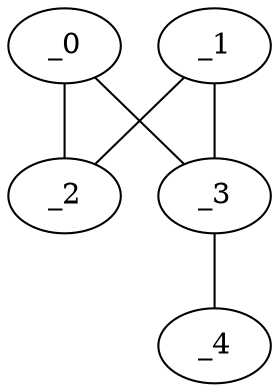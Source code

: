 graph KP1_0135 {
	_0	 [x="0.709417",
		y="3.05121"];
	_2	 [x="1.08999",
		y="1.16971"];
	_0 -- _2;
	_3	 [x="-0.0290642",
		y="2.10053"];
	_0 -- _3;
	_1	 [x="2.44274",
		y="2.71928"];
	_1 -- _2;
	_1 -- _3;
	_4	 [x="2.19743",
		y="0.725391"];
	_3 -- _4;
}
